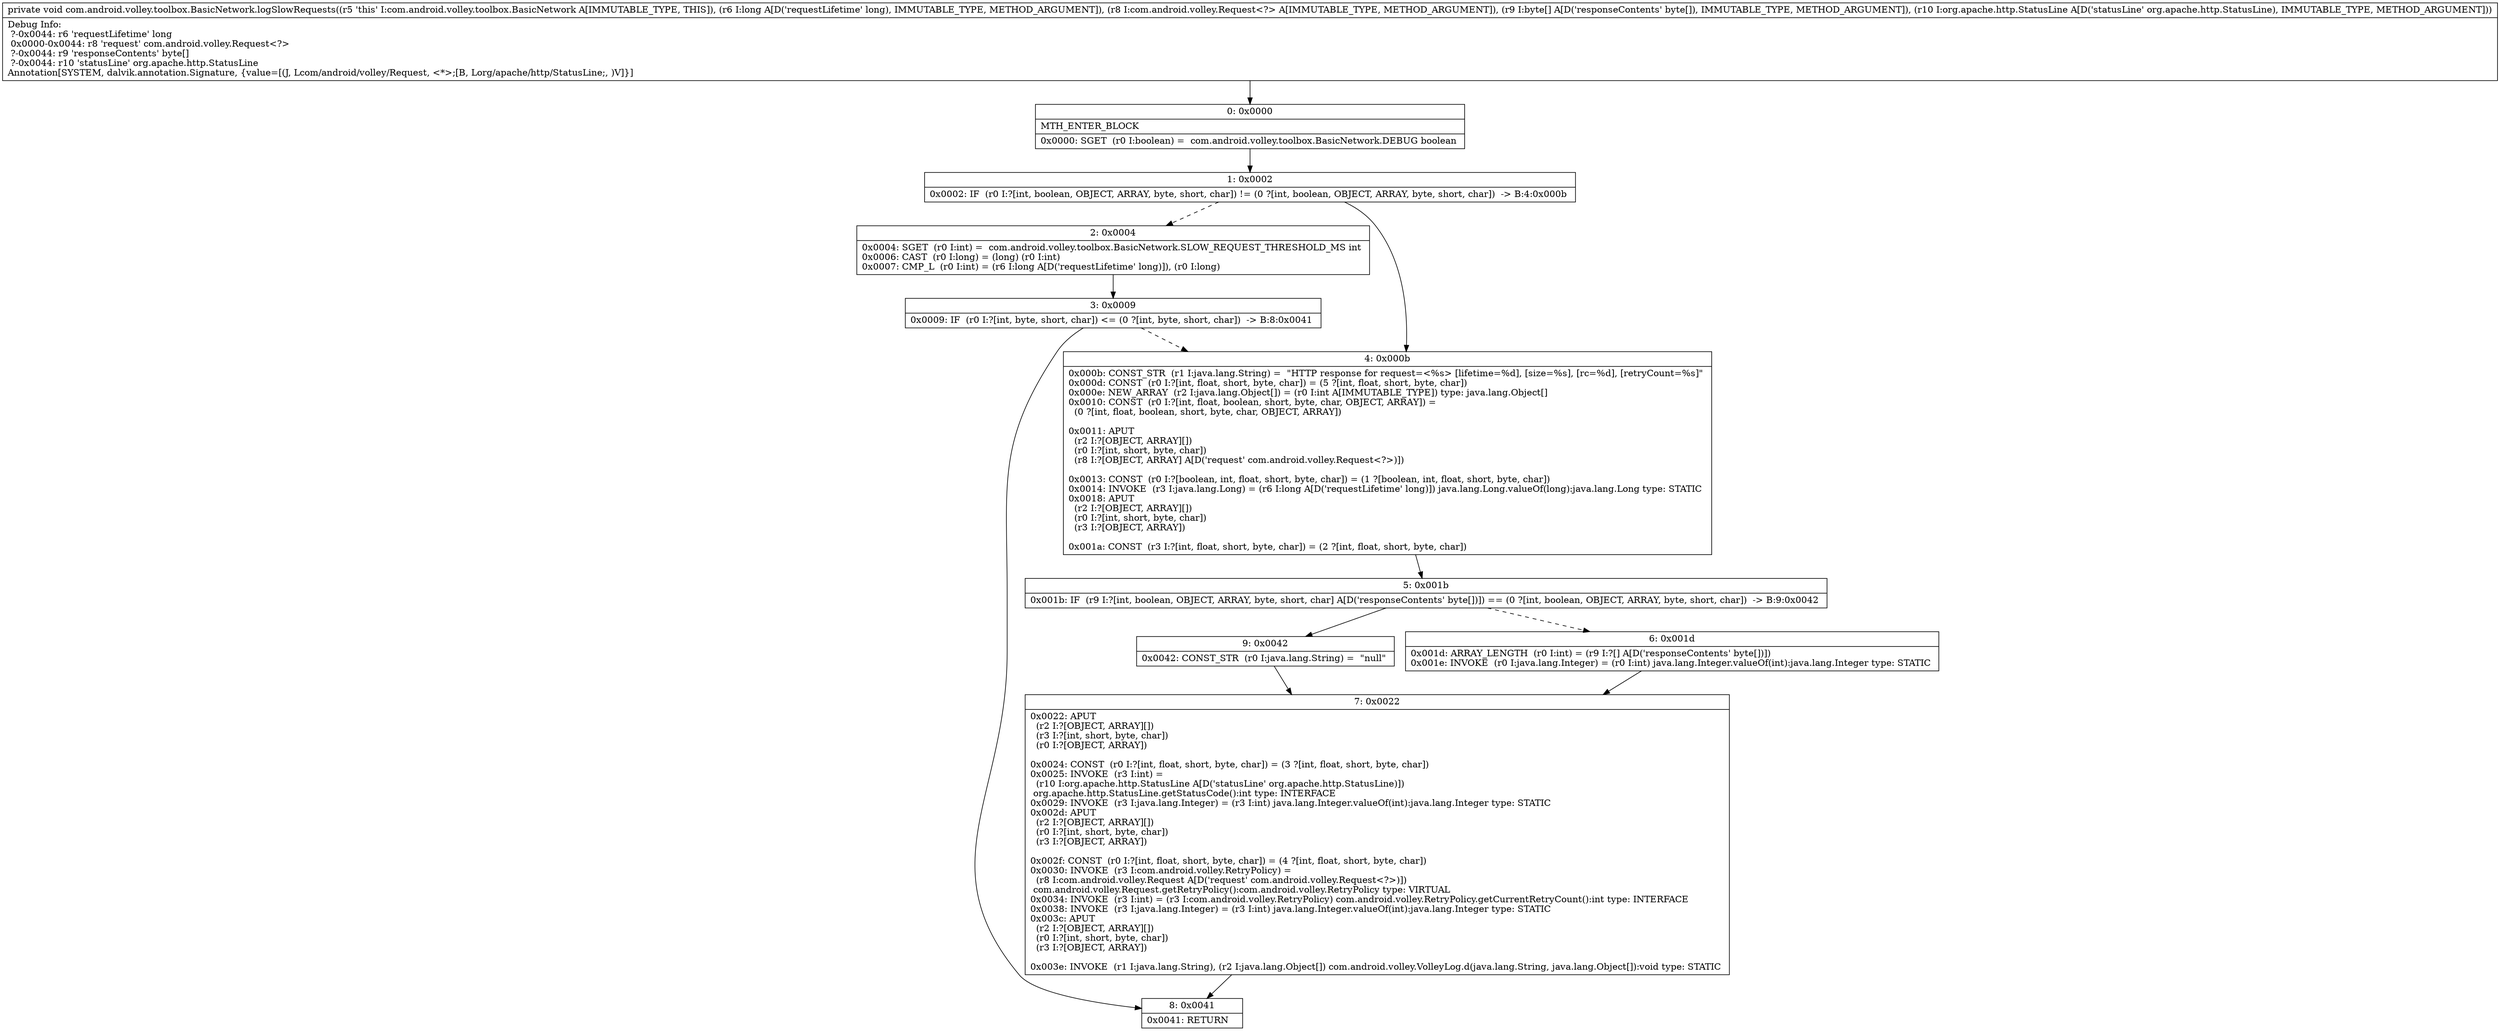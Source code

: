 digraph "CFG forcom.android.volley.toolbox.BasicNetwork.logSlowRequests(JLcom\/android\/volley\/Request;[BLorg\/apache\/http\/StatusLine;)V" {
Node_0 [shape=record,label="{0\:\ 0x0000|MTH_ENTER_BLOCK\l|0x0000: SGET  (r0 I:boolean) =  com.android.volley.toolbox.BasicNetwork.DEBUG boolean \l}"];
Node_1 [shape=record,label="{1\:\ 0x0002|0x0002: IF  (r0 I:?[int, boolean, OBJECT, ARRAY, byte, short, char]) != (0 ?[int, boolean, OBJECT, ARRAY, byte, short, char])  \-\> B:4:0x000b \l}"];
Node_2 [shape=record,label="{2\:\ 0x0004|0x0004: SGET  (r0 I:int) =  com.android.volley.toolbox.BasicNetwork.SLOW_REQUEST_THRESHOLD_MS int \l0x0006: CAST  (r0 I:long) = (long) (r0 I:int) \l0x0007: CMP_L  (r0 I:int) = (r6 I:long A[D('requestLifetime' long)]), (r0 I:long) \l}"];
Node_3 [shape=record,label="{3\:\ 0x0009|0x0009: IF  (r0 I:?[int, byte, short, char]) \<= (0 ?[int, byte, short, char])  \-\> B:8:0x0041 \l}"];
Node_4 [shape=record,label="{4\:\ 0x000b|0x000b: CONST_STR  (r1 I:java.lang.String) =  \"HTTP response for request=\<%s\> [lifetime=%d], [size=%s], [rc=%d], [retryCount=%s]\" \l0x000d: CONST  (r0 I:?[int, float, short, byte, char]) = (5 ?[int, float, short, byte, char]) \l0x000e: NEW_ARRAY  (r2 I:java.lang.Object[]) = (r0 I:int A[IMMUTABLE_TYPE]) type: java.lang.Object[] \l0x0010: CONST  (r0 I:?[int, float, boolean, short, byte, char, OBJECT, ARRAY]) = \l  (0 ?[int, float, boolean, short, byte, char, OBJECT, ARRAY])\l \l0x0011: APUT  \l  (r2 I:?[OBJECT, ARRAY][])\l  (r0 I:?[int, short, byte, char])\l  (r8 I:?[OBJECT, ARRAY] A[D('request' com.android.volley.Request\<?\>)])\l \l0x0013: CONST  (r0 I:?[boolean, int, float, short, byte, char]) = (1 ?[boolean, int, float, short, byte, char]) \l0x0014: INVOKE  (r3 I:java.lang.Long) = (r6 I:long A[D('requestLifetime' long)]) java.lang.Long.valueOf(long):java.lang.Long type: STATIC \l0x0018: APUT  \l  (r2 I:?[OBJECT, ARRAY][])\l  (r0 I:?[int, short, byte, char])\l  (r3 I:?[OBJECT, ARRAY])\l \l0x001a: CONST  (r3 I:?[int, float, short, byte, char]) = (2 ?[int, float, short, byte, char]) \l}"];
Node_5 [shape=record,label="{5\:\ 0x001b|0x001b: IF  (r9 I:?[int, boolean, OBJECT, ARRAY, byte, short, char] A[D('responseContents' byte[])]) == (0 ?[int, boolean, OBJECT, ARRAY, byte, short, char])  \-\> B:9:0x0042 \l}"];
Node_6 [shape=record,label="{6\:\ 0x001d|0x001d: ARRAY_LENGTH  (r0 I:int) = (r9 I:?[] A[D('responseContents' byte[])]) \l0x001e: INVOKE  (r0 I:java.lang.Integer) = (r0 I:int) java.lang.Integer.valueOf(int):java.lang.Integer type: STATIC \l}"];
Node_7 [shape=record,label="{7\:\ 0x0022|0x0022: APUT  \l  (r2 I:?[OBJECT, ARRAY][])\l  (r3 I:?[int, short, byte, char])\l  (r0 I:?[OBJECT, ARRAY])\l \l0x0024: CONST  (r0 I:?[int, float, short, byte, char]) = (3 ?[int, float, short, byte, char]) \l0x0025: INVOKE  (r3 I:int) = \l  (r10 I:org.apache.http.StatusLine A[D('statusLine' org.apache.http.StatusLine)])\l org.apache.http.StatusLine.getStatusCode():int type: INTERFACE \l0x0029: INVOKE  (r3 I:java.lang.Integer) = (r3 I:int) java.lang.Integer.valueOf(int):java.lang.Integer type: STATIC \l0x002d: APUT  \l  (r2 I:?[OBJECT, ARRAY][])\l  (r0 I:?[int, short, byte, char])\l  (r3 I:?[OBJECT, ARRAY])\l \l0x002f: CONST  (r0 I:?[int, float, short, byte, char]) = (4 ?[int, float, short, byte, char]) \l0x0030: INVOKE  (r3 I:com.android.volley.RetryPolicy) = \l  (r8 I:com.android.volley.Request A[D('request' com.android.volley.Request\<?\>)])\l com.android.volley.Request.getRetryPolicy():com.android.volley.RetryPolicy type: VIRTUAL \l0x0034: INVOKE  (r3 I:int) = (r3 I:com.android.volley.RetryPolicy) com.android.volley.RetryPolicy.getCurrentRetryCount():int type: INTERFACE \l0x0038: INVOKE  (r3 I:java.lang.Integer) = (r3 I:int) java.lang.Integer.valueOf(int):java.lang.Integer type: STATIC \l0x003c: APUT  \l  (r2 I:?[OBJECT, ARRAY][])\l  (r0 I:?[int, short, byte, char])\l  (r3 I:?[OBJECT, ARRAY])\l \l0x003e: INVOKE  (r1 I:java.lang.String), (r2 I:java.lang.Object[]) com.android.volley.VolleyLog.d(java.lang.String, java.lang.Object[]):void type: STATIC \l}"];
Node_8 [shape=record,label="{8\:\ 0x0041|0x0041: RETURN   \l}"];
Node_9 [shape=record,label="{9\:\ 0x0042|0x0042: CONST_STR  (r0 I:java.lang.String) =  \"null\" \l}"];
MethodNode[shape=record,label="{private void com.android.volley.toolbox.BasicNetwork.logSlowRequests((r5 'this' I:com.android.volley.toolbox.BasicNetwork A[IMMUTABLE_TYPE, THIS]), (r6 I:long A[D('requestLifetime' long), IMMUTABLE_TYPE, METHOD_ARGUMENT]), (r8 I:com.android.volley.Request\<?\> A[IMMUTABLE_TYPE, METHOD_ARGUMENT]), (r9 I:byte[] A[D('responseContents' byte[]), IMMUTABLE_TYPE, METHOD_ARGUMENT]), (r10 I:org.apache.http.StatusLine A[D('statusLine' org.apache.http.StatusLine), IMMUTABLE_TYPE, METHOD_ARGUMENT]))  | Debug Info:\l  ?\-0x0044: r6 'requestLifetime' long\l  0x0000\-0x0044: r8 'request' com.android.volley.Request\<?\>\l  ?\-0x0044: r9 'responseContents' byte[]\l  ?\-0x0044: r10 'statusLine' org.apache.http.StatusLine\lAnnotation[SYSTEM, dalvik.annotation.Signature, \{value=[(J, Lcom\/android\/volley\/Request, \<*\>;[B, Lorg\/apache\/http\/StatusLine;, )V]\}]\l}"];
MethodNode -> Node_0;
Node_0 -> Node_1;
Node_1 -> Node_2[style=dashed];
Node_1 -> Node_4;
Node_2 -> Node_3;
Node_3 -> Node_4[style=dashed];
Node_3 -> Node_8;
Node_4 -> Node_5;
Node_5 -> Node_6[style=dashed];
Node_5 -> Node_9;
Node_6 -> Node_7;
Node_7 -> Node_8;
Node_9 -> Node_7;
}

